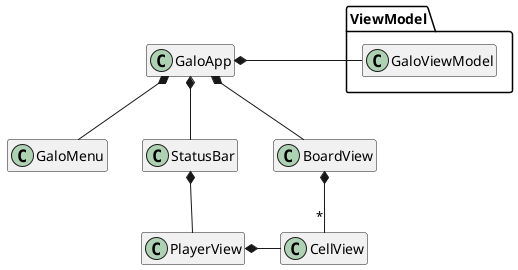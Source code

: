 @startuml
'https://plantuml.com/class-diagram

hide empty members

GaloApp *-- GaloMenu
GaloApp *-- BoardView
GaloApp *-- StatusBar
BoardView *-- "*" CellView
StatusBar *-- PlayerView
PlayerView *- CellView

package ViewModel {
  class GaloViewModel
}

GaloApp *- GaloViewModel : "                           "
@enduml